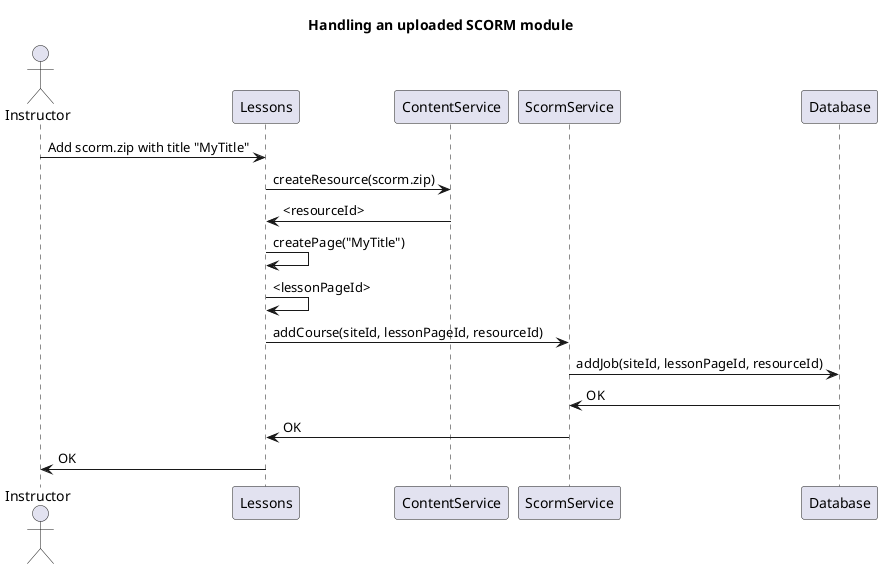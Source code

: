 ' java -jar plantuml.jar 01_add_scorm_module.uml
@startuml

title Handling an uploaded SCORM module

actor Instructor

Instructor->Lessons : Add scorm.zip with title "MyTitle"

Lessons->ContentService : createResource(scorm.zip)

ContentService->Lessons : <resourceId>

Lessons->Lessons : createPage("MyTitle")

Lessons->Lessons : <lessonPageId>

Lessons->ScormService : addCourse(siteId, lessonPageId, resourceId)

ScormService->Database : addJob(siteId, lessonPageId, resourceId)

Database->ScormService : OK

ScormService->Lessons : OK

Lessons->Instructor : OK

@enduml
